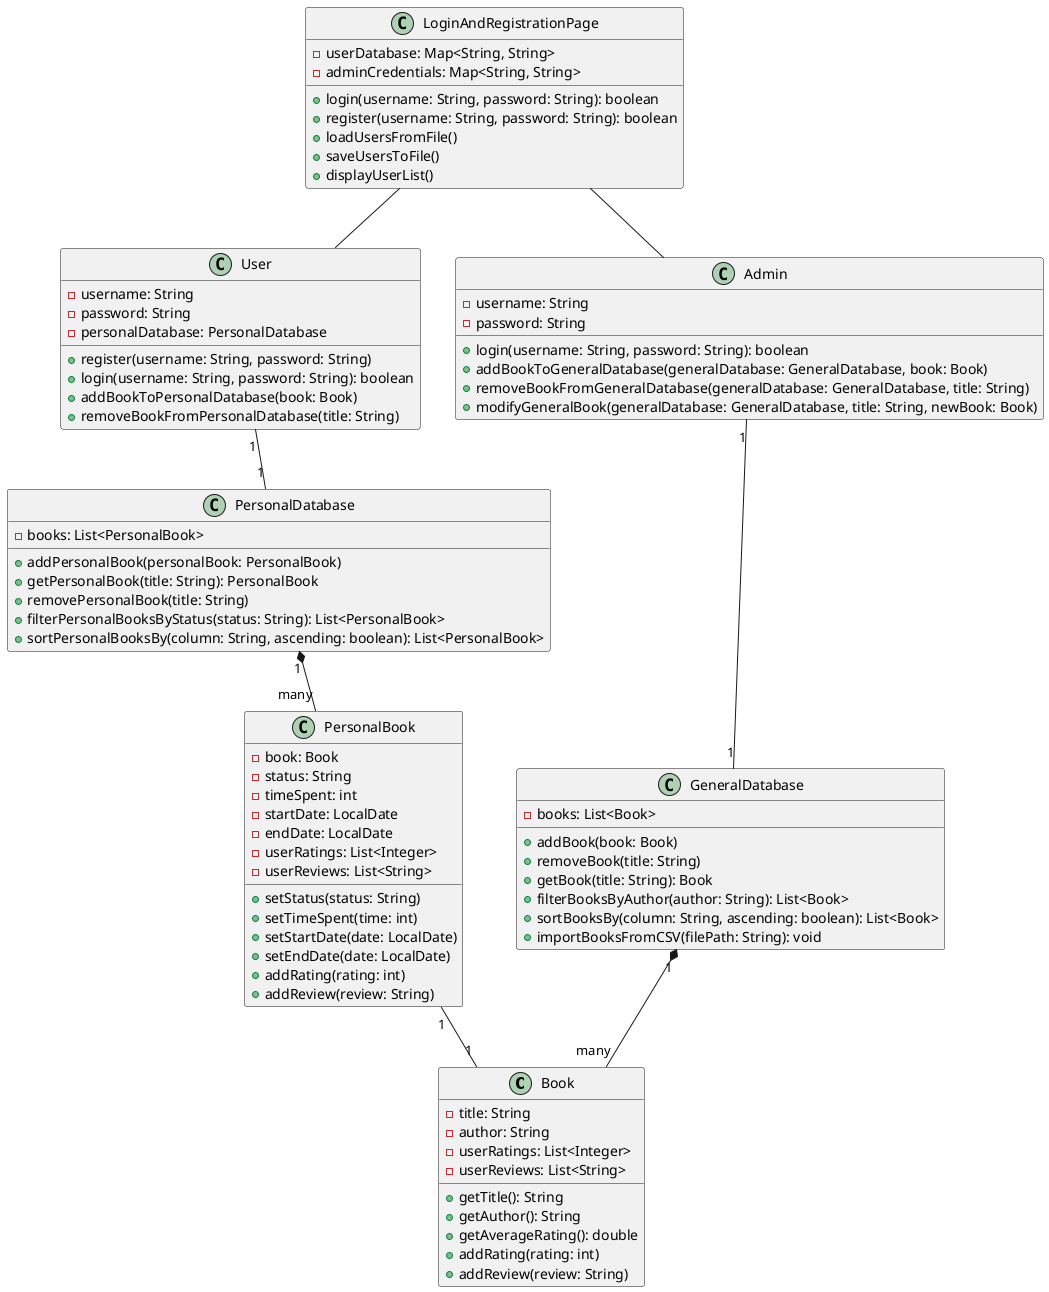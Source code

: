 @startuml Book Management Application

class Book {
  - title: String
  - author: String
  - userRatings: List<Integer>
  - userReviews: List<String>
  + getTitle(): String
  + getAuthor(): String
  + getAverageRating(): double
  + addRating(rating: int)
  + addReview(review: String)
}

class GeneralDatabase {
  - books: List<Book>
  + addBook(book: Book)
  + removeBook(title: String)
  + getBook(title: String): Book
  + filterBooksByAuthor(author: String): List<Book>
  + sortBooksBy(column: String, ascending: boolean): List<Book>
  + importBooksFromCSV(filePath: String): void
}

class PersonalBook {
  - book: Book
  - status: String
  - timeSpent: int
  - startDate: LocalDate
  - endDate: LocalDate
  - userRatings: List<Integer>
  - userReviews: List<String>
  + setStatus(status: String)
  + setTimeSpent(time: int)
  + setStartDate(date: LocalDate)
  + setEndDate(date: LocalDate)
  + addRating(rating: int)
  + addReview(review: String)
}

class PersonalDatabase {
  - books: List<PersonalBook>
  + addPersonalBook(personalBook: PersonalBook)
  + getPersonalBook(title: String): PersonalBook
  + removePersonalBook(title: String)
  + filterPersonalBooksByStatus(status: String): List<PersonalBook>
  + sortPersonalBooksBy(column: String, ascending: boolean): List<PersonalBook>
}

class User {
  - username: String
  - password: String
  - personalDatabase: PersonalDatabase
  + register(username: String, password: String)
  + login(username: String, password: String): boolean
  + addBookToPersonalDatabase(book: Book)
  + removeBookFromPersonalDatabase(title: String)
}

class Admin {
  - username: String
  - password: String
  + login(username: String, password: String): boolean
  + addBookToGeneralDatabase(generalDatabase: GeneralDatabase, book: Book)
  + removeBookFromGeneralDatabase(generalDatabase: GeneralDatabase, title: String)
  + modifyGeneralBook(generalDatabase: GeneralDatabase, title: String, newBook: Book)
}

class LoginAndRegistrationPage {
  - userDatabase: Map<String, String>
  - adminCredentials: Map<String, String>
  + login(username: String, password: String): boolean
  + register(username: String, password: String): boolean
  + loadUsersFromFile()
  + saveUsersToFile()
  + displayUserList()
}

GeneralDatabase "1" *-- "many" Book
PersonalDatabase "1" *-- "many" PersonalBook
PersonalBook "1" -- "1" Book
User "1" -- "1" PersonalDatabase
Admin "1" -- "1" GeneralDatabase
LoginAndRegistrationPage -- User
LoginAndRegistrationPage -- Admin

@enduml
